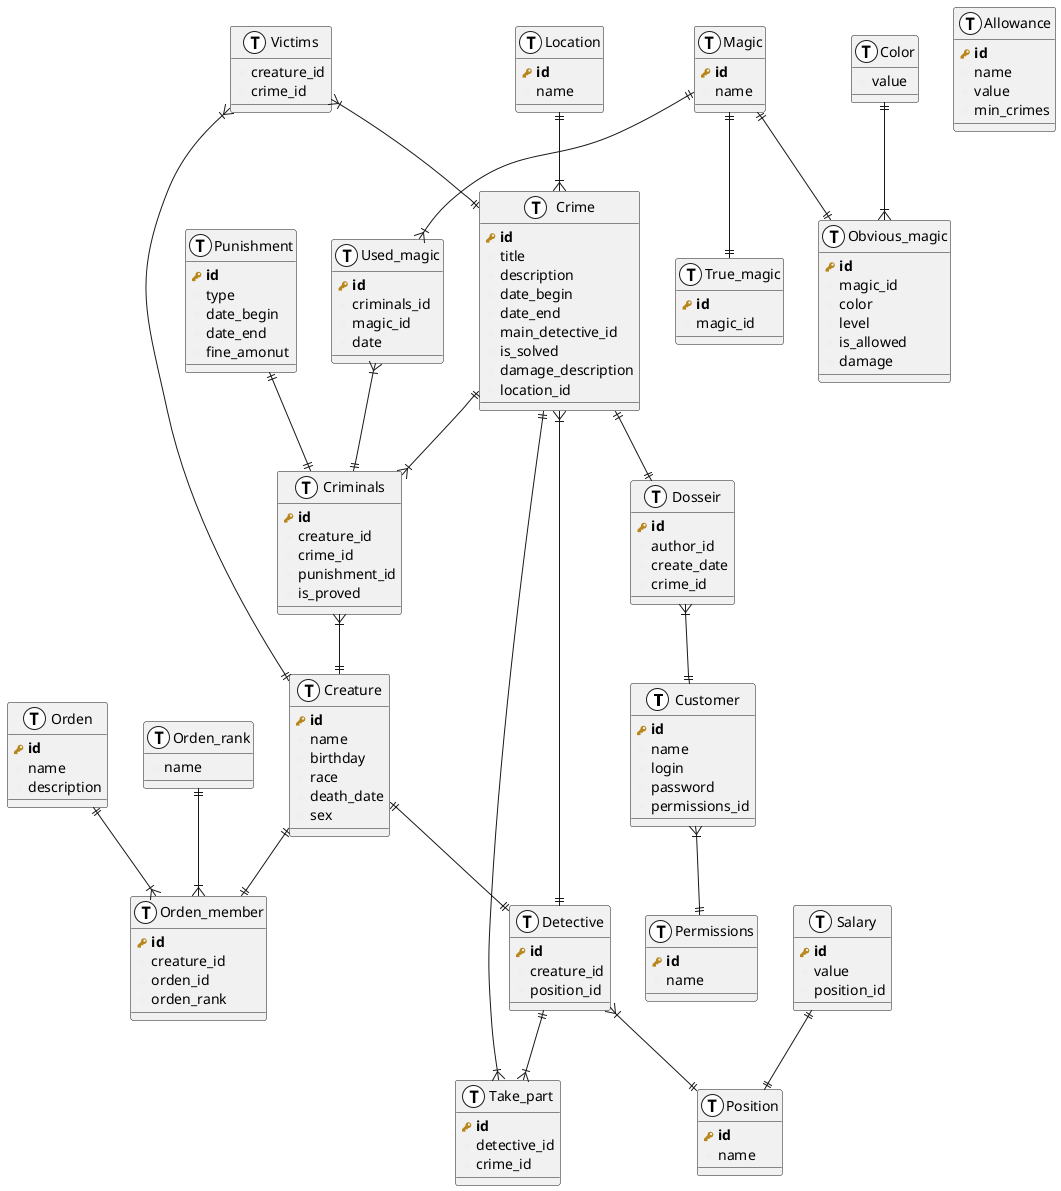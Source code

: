 @startuml test
!define primary_key(x) <b><color:#b8861b><&key></color> x</b>
!define foreign_key(x) <color:#aaaaaa><&key></color> x
!define column(x) <color:#efefef><&media-record></color> x
!define table(x) entity x << (T, white) >>


table( Customer ) {
  primary_key( id ) 
  column( name )
  column( login )
  column( password )
  column( permissions_id )
}

table( Permissions ) {
  primary_key( id )
  column( name )
}

table( Dosseir ) {
  primary_key( id )
  column( author_id ) 
  column( create_date )
  column( crime_id )
}

table( Crime ) {
  primary_key( id )
  column( title )
  column( description )
  column( date_begin )
  column( date_end )
  column( main_detective_id )
  column( is_solved ) 
  column( damage_description )
  column( location_id )
}

table(Take_part){
  primary_key( id )
  column( detective_id )
  column( crime_id )
}

table( Creature ) {
  primary_key( id ) 
  column( name )
  column( birthday )
  column( race )
  column( death_date )
  column( sex )
}

table( Criminals ) {
  primary_key( id )
  column( creature_id )
  column( crime_id )
  column( punishment_id )
  column( is_proved )
}

table( Location ) {
  primary_key( id ) 
  column( name )
}

table( Victims ) {
  column( creature_id )
  column( crime_id )
}

table( Used_magic ) {
  primary_key( id )
  column( criminals_id )
  column( magic_id )
  column( date )
}

table( Magic ) {
  primary_key( id )
  column( name )
}

table( True_magic ) {
  primary_key( id )
  column( magic_id )
}

table( Obvious_magic ) {
  primary_key( id ) 
  column( magic_id )
  column( color)
  column( level )
  column( is_allowed )
  column( damage )
}

table( Color ) {
  column( value )
}

table( Orden ) {
  primary_key( id )
  column( name )
  column( description )
}

table( Orden_member ) {
  primary_key( id ) 
  column( creature_id )
  column( orden_id )
  column( orden_rank)
}

table( Orden_rank ) {
  column( name )
}

table( Punishment ) {
  primary_key( id ) 
  column( type )
  column( date_begin )
  column( date_end )
  column( fine_amonut )
}

table( Detective ) {
  primary_key( id ) 
  column( creature_id )
  column( position_id )
}

table( Position ) {
  primary_key( id )
  column( name )
}

table( Salary ) {
  primary_key( id )
  column( value )
  column( position_id )
}

table( Allowance ) {
  primary_key( id )
  column( name )
  column( value )
  column( min_crimes )
}

Crime }|--|| Detective 
Crime ||--|| Dosseir
Crime ||--|{ Criminals

Creature ||--|| Detective
Criminals }|--|| Creature
Creature ||--|| Orden_member
Punishment ||--|| Criminals
Orden ||--|{  Orden_member
Orden_rank ||--|{ Orden_member

Used_magic }|--|| Criminals
Magic ||--|{ Used_magic

' true and obvious magic a optional
Magic ||--|| True_magic 
Magic ||--|| Obvious_magic

Take_part }|--|| Crime
Detective ||--|{ Take_part

Victims }|--|| Crime
Victims }|--|| Creature

Location ||--|{ Crime

Color ||--|{ Obvious_magic

Dosseir }|--|| Customer

Customer }|--|| Permissions

Salary ||--|| Position
Detective }|--|| Position
@enduml